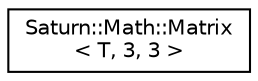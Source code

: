 digraph "Graphical Class Hierarchy"
{
  edge [fontname="Helvetica",fontsize="10",labelfontname="Helvetica",labelfontsize="10"];
  node [fontname="Helvetica",fontsize="10",shape=record];
  rankdir="LR";
  Node0 [label="Saturn::Math::Matrix\l\< T, 3, 3 \>",height=0.2,width=0.4,color="black", fillcolor="white", style="filled",URL="$class_saturn_1_1_math_1_1_matrix_3_01_t_00_013_00_013_01_4.html"];
}

